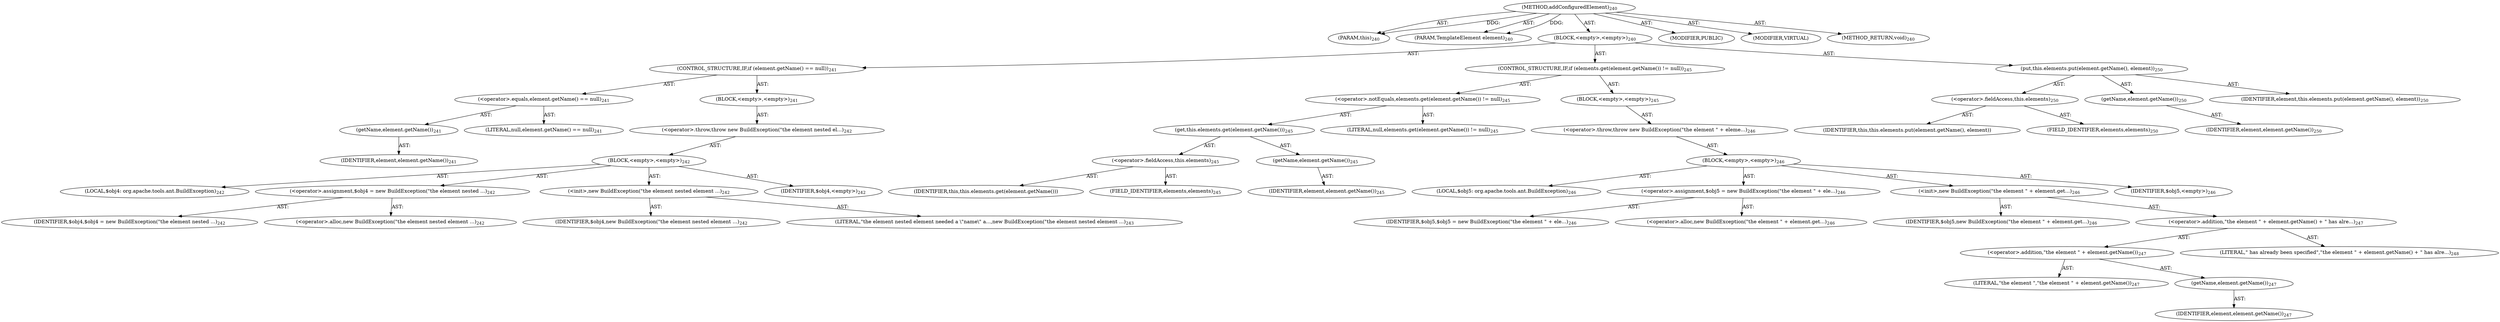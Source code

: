digraph "addConfiguredElement" {  
"111669149708" [label = <(METHOD,addConfiguredElement)<SUB>240</SUB>> ]
"115964117018" [label = <(PARAM,this)<SUB>240</SUB>> ]
"115964117019" [label = <(PARAM,TemplateElement element)<SUB>240</SUB>> ]
"25769803803" [label = <(BLOCK,&lt;empty&gt;,&lt;empty&gt;)<SUB>240</SUB>> ]
"47244640267" [label = <(CONTROL_STRUCTURE,IF,if (element.getName() == null))<SUB>241</SUB>> ]
"30064771180" [label = <(&lt;operator&gt;.equals,element.getName() == null)<SUB>241</SUB>> ]
"30064771181" [label = <(getName,element.getName())<SUB>241</SUB>> ]
"68719476832" [label = <(IDENTIFIER,element,element.getName())<SUB>241</SUB>> ]
"90194313240" [label = <(LITERAL,null,element.getName() == null)<SUB>241</SUB>> ]
"25769803804" [label = <(BLOCK,&lt;empty&gt;,&lt;empty&gt;)<SUB>241</SUB>> ]
"30064771182" [label = <(&lt;operator&gt;.throw,throw new BuildException(&quot;the element nested el...)<SUB>242</SUB>> ]
"25769803805" [label = <(BLOCK,&lt;empty&gt;,&lt;empty&gt;)<SUB>242</SUB>> ]
"94489280524" [label = <(LOCAL,$obj4: org.apache.tools.ant.BuildException)<SUB>242</SUB>> ]
"30064771183" [label = <(&lt;operator&gt;.assignment,$obj4 = new BuildException(&quot;the element nested ...)<SUB>242</SUB>> ]
"68719476833" [label = <(IDENTIFIER,$obj4,$obj4 = new BuildException(&quot;the element nested ...)<SUB>242</SUB>> ]
"30064771184" [label = <(&lt;operator&gt;.alloc,new BuildException(&quot;the element nested element ...)<SUB>242</SUB>> ]
"30064771185" [label = <(&lt;init&gt;,new BuildException(&quot;the element nested element ...)<SUB>242</SUB>> ]
"68719476834" [label = <(IDENTIFIER,$obj4,new BuildException(&quot;the element nested element ...)<SUB>242</SUB>> ]
"90194313241" [label = <(LITERAL,&quot;the element nested element needed a \&quot;name\&quot; a...,new BuildException(&quot;the element nested element ...)<SUB>243</SUB>> ]
"68719476835" [label = <(IDENTIFIER,$obj4,&lt;empty&gt;)<SUB>242</SUB>> ]
"47244640268" [label = <(CONTROL_STRUCTURE,IF,if (elements.get(element.getName()) != null))<SUB>245</SUB>> ]
"30064771186" [label = <(&lt;operator&gt;.notEquals,elements.get(element.getName()) != null)<SUB>245</SUB>> ]
"30064771187" [label = <(get,this.elements.get(element.getName()))<SUB>245</SUB>> ]
"30064771188" [label = <(&lt;operator&gt;.fieldAccess,this.elements)<SUB>245</SUB>> ]
"68719476836" [label = <(IDENTIFIER,this,this.elements.get(element.getName()))> ]
"55834574869" [label = <(FIELD_IDENTIFIER,elements,elements)<SUB>245</SUB>> ]
"30064771189" [label = <(getName,element.getName())<SUB>245</SUB>> ]
"68719476837" [label = <(IDENTIFIER,element,element.getName())<SUB>245</SUB>> ]
"90194313242" [label = <(LITERAL,null,elements.get(element.getName()) != null)<SUB>245</SUB>> ]
"25769803806" [label = <(BLOCK,&lt;empty&gt;,&lt;empty&gt;)<SUB>245</SUB>> ]
"30064771190" [label = <(&lt;operator&gt;.throw,throw new BuildException(&quot;the element &quot; + eleme...)<SUB>246</SUB>> ]
"25769803807" [label = <(BLOCK,&lt;empty&gt;,&lt;empty&gt;)<SUB>246</SUB>> ]
"94489280525" [label = <(LOCAL,$obj5: org.apache.tools.ant.BuildException)<SUB>246</SUB>> ]
"30064771191" [label = <(&lt;operator&gt;.assignment,$obj5 = new BuildException(&quot;the element &quot; + ele...)<SUB>246</SUB>> ]
"68719476838" [label = <(IDENTIFIER,$obj5,$obj5 = new BuildException(&quot;the element &quot; + ele...)<SUB>246</SUB>> ]
"30064771192" [label = <(&lt;operator&gt;.alloc,new BuildException(&quot;the element &quot; + element.get...)<SUB>246</SUB>> ]
"30064771193" [label = <(&lt;init&gt;,new BuildException(&quot;the element &quot; + element.get...)<SUB>246</SUB>> ]
"68719476839" [label = <(IDENTIFIER,$obj5,new BuildException(&quot;the element &quot; + element.get...)<SUB>246</SUB>> ]
"30064771194" [label = <(&lt;operator&gt;.addition,&quot;the element &quot; + element.getName() + &quot; has alre...)<SUB>247</SUB>> ]
"30064771195" [label = <(&lt;operator&gt;.addition,&quot;the element &quot; + element.getName())<SUB>247</SUB>> ]
"90194313243" [label = <(LITERAL,&quot;the element &quot;,&quot;the element &quot; + element.getName())<SUB>247</SUB>> ]
"30064771196" [label = <(getName,element.getName())<SUB>247</SUB>> ]
"68719476840" [label = <(IDENTIFIER,element,element.getName())<SUB>247</SUB>> ]
"90194313244" [label = <(LITERAL,&quot; has already been specified&quot;,&quot;the element &quot; + element.getName() + &quot; has alre...)<SUB>248</SUB>> ]
"68719476841" [label = <(IDENTIFIER,$obj5,&lt;empty&gt;)<SUB>246</SUB>> ]
"30064771197" [label = <(put,this.elements.put(element.getName(), element))<SUB>250</SUB>> ]
"30064771198" [label = <(&lt;operator&gt;.fieldAccess,this.elements)<SUB>250</SUB>> ]
"68719476842" [label = <(IDENTIFIER,this,this.elements.put(element.getName(), element))> ]
"55834574870" [label = <(FIELD_IDENTIFIER,elements,elements)<SUB>250</SUB>> ]
"30064771199" [label = <(getName,element.getName())<SUB>250</SUB>> ]
"68719476843" [label = <(IDENTIFIER,element,element.getName())<SUB>250</SUB>> ]
"68719476844" [label = <(IDENTIFIER,element,this.elements.put(element.getName(), element))<SUB>250</SUB>> ]
"133143986206" [label = <(MODIFIER,PUBLIC)> ]
"133143986207" [label = <(MODIFIER,VIRTUAL)> ]
"128849018892" [label = <(METHOD_RETURN,void)<SUB>240</SUB>> ]
  "111669149708" -> "115964117018"  [ label = "AST: "] 
  "111669149708" -> "115964117019"  [ label = "AST: "] 
  "111669149708" -> "25769803803"  [ label = "AST: "] 
  "111669149708" -> "133143986206"  [ label = "AST: "] 
  "111669149708" -> "133143986207"  [ label = "AST: "] 
  "111669149708" -> "128849018892"  [ label = "AST: "] 
  "25769803803" -> "47244640267"  [ label = "AST: "] 
  "25769803803" -> "47244640268"  [ label = "AST: "] 
  "25769803803" -> "30064771197"  [ label = "AST: "] 
  "47244640267" -> "30064771180"  [ label = "AST: "] 
  "47244640267" -> "25769803804"  [ label = "AST: "] 
  "30064771180" -> "30064771181"  [ label = "AST: "] 
  "30064771180" -> "90194313240"  [ label = "AST: "] 
  "30064771181" -> "68719476832"  [ label = "AST: "] 
  "25769803804" -> "30064771182"  [ label = "AST: "] 
  "30064771182" -> "25769803805"  [ label = "AST: "] 
  "25769803805" -> "94489280524"  [ label = "AST: "] 
  "25769803805" -> "30064771183"  [ label = "AST: "] 
  "25769803805" -> "30064771185"  [ label = "AST: "] 
  "25769803805" -> "68719476835"  [ label = "AST: "] 
  "30064771183" -> "68719476833"  [ label = "AST: "] 
  "30064771183" -> "30064771184"  [ label = "AST: "] 
  "30064771185" -> "68719476834"  [ label = "AST: "] 
  "30064771185" -> "90194313241"  [ label = "AST: "] 
  "47244640268" -> "30064771186"  [ label = "AST: "] 
  "47244640268" -> "25769803806"  [ label = "AST: "] 
  "30064771186" -> "30064771187"  [ label = "AST: "] 
  "30064771186" -> "90194313242"  [ label = "AST: "] 
  "30064771187" -> "30064771188"  [ label = "AST: "] 
  "30064771187" -> "30064771189"  [ label = "AST: "] 
  "30064771188" -> "68719476836"  [ label = "AST: "] 
  "30064771188" -> "55834574869"  [ label = "AST: "] 
  "30064771189" -> "68719476837"  [ label = "AST: "] 
  "25769803806" -> "30064771190"  [ label = "AST: "] 
  "30064771190" -> "25769803807"  [ label = "AST: "] 
  "25769803807" -> "94489280525"  [ label = "AST: "] 
  "25769803807" -> "30064771191"  [ label = "AST: "] 
  "25769803807" -> "30064771193"  [ label = "AST: "] 
  "25769803807" -> "68719476841"  [ label = "AST: "] 
  "30064771191" -> "68719476838"  [ label = "AST: "] 
  "30064771191" -> "30064771192"  [ label = "AST: "] 
  "30064771193" -> "68719476839"  [ label = "AST: "] 
  "30064771193" -> "30064771194"  [ label = "AST: "] 
  "30064771194" -> "30064771195"  [ label = "AST: "] 
  "30064771194" -> "90194313244"  [ label = "AST: "] 
  "30064771195" -> "90194313243"  [ label = "AST: "] 
  "30064771195" -> "30064771196"  [ label = "AST: "] 
  "30064771196" -> "68719476840"  [ label = "AST: "] 
  "30064771197" -> "30064771198"  [ label = "AST: "] 
  "30064771197" -> "30064771199"  [ label = "AST: "] 
  "30064771197" -> "68719476844"  [ label = "AST: "] 
  "30064771198" -> "68719476842"  [ label = "AST: "] 
  "30064771198" -> "55834574870"  [ label = "AST: "] 
  "30064771199" -> "68719476843"  [ label = "AST: "] 
  "111669149708" -> "115964117018"  [ label = "DDG: "] 
  "111669149708" -> "115964117019"  [ label = "DDG: "] 
}

